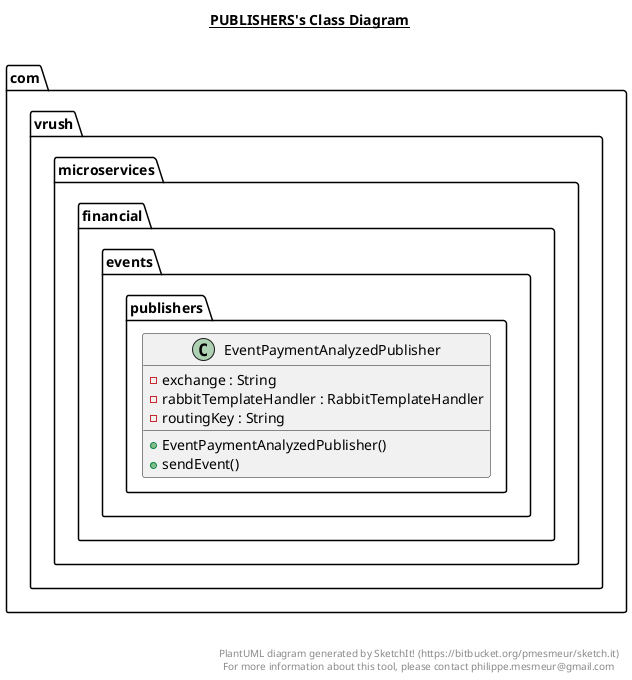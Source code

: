 @startuml

title __PUBLISHERS's Class Diagram__\n

  namespace com.vrush.microservices.financial {
    namespace events.publishers {
      class com.vrush.microservices.financial.events.publishers.EventPaymentAnalyzedPublisher {
          - exchange : String
          - rabbitTemplateHandler : RabbitTemplateHandler
          - routingKey : String
          + EventPaymentAnalyzedPublisher()
          + sendEvent()
      }
    }
  }
  



right footer


PlantUML diagram generated by SketchIt! (https://bitbucket.org/pmesmeur/sketch.it)
For more information about this tool, please contact philippe.mesmeur@gmail.com
endfooter

@enduml
